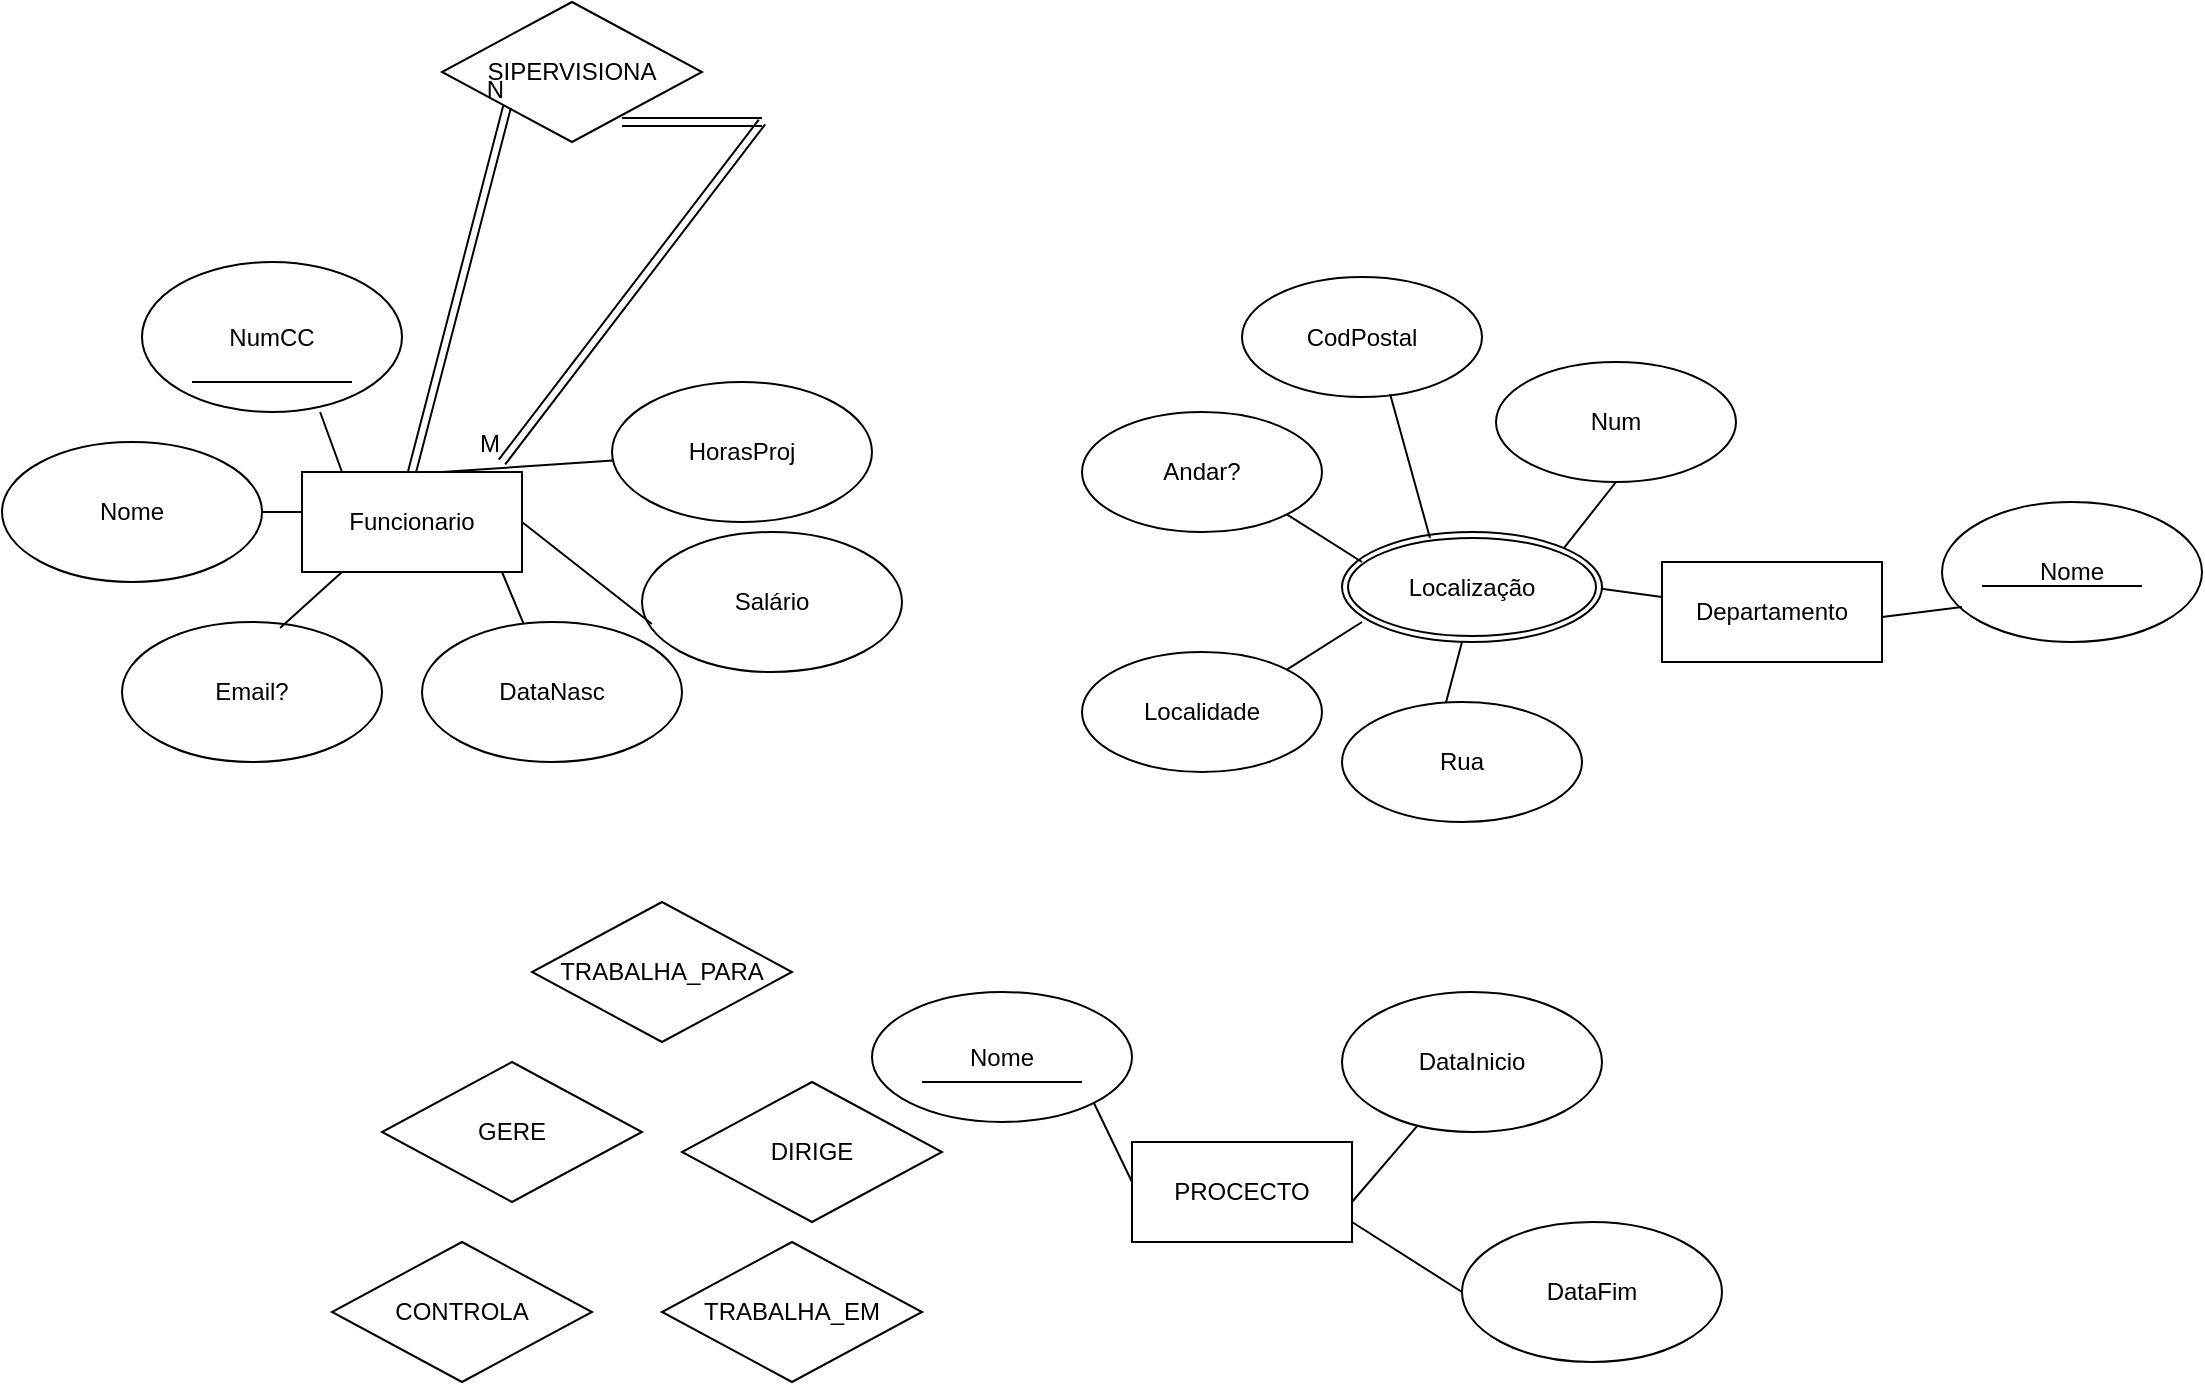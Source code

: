 <mxfile version="28.2.3">
  <diagram name="Página-1" id="ty4T6BETJSiOEMqTfMGO">
    <mxGraphModel dx="1426" dy="785" grid="1" gridSize="10" guides="1" tooltips="1" connect="1" arrows="1" fold="1" page="1" pageScale="1" pageWidth="1654" pageHeight="2336" math="0" shadow="0">
      <root>
        <mxCell id="0" />
        <mxCell id="1" parent="0" />
        <mxCell id="D6eEvAZ0RT7tWCVIShG_-5" value="Funcionario" style="whiteSpace=wrap;html=1;align=center;" parent="1" vertex="1">
          <mxGeometry x="230" y="355" width="110" height="50" as="geometry" />
        </mxCell>
        <mxCell id="D6eEvAZ0RT7tWCVIShG_-6" value="PROCECTO" style="whiteSpace=wrap;html=1;align=center;" parent="1" vertex="1">
          <mxGeometry x="645" y="690" width="110" height="50" as="geometry" />
        </mxCell>
        <mxCell id="D6eEvAZ0RT7tWCVIShG_-7" value="Departamento" style="whiteSpace=wrap;html=1;align=center;" parent="1" vertex="1">
          <mxGeometry x="910" y="400" width="110" height="50" as="geometry" />
        </mxCell>
        <mxCell id="D6eEvAZ0RT7tWCVIShG_-9" value="DataNasc" style="ellipse;whiteSpace=wrap;html=1;" parent="1" vertex="1">
          <mxGeometry x="290" y="430" width="130" height="70" as="geometry" />
        </mxCell>
        <mxCell id="D6eEvAZ0RT7tWCVIShG_-10" value="Nome" style="ellipse;whiteSpace=wrap;html=1;" parent="1" vertex="1">
          <mxGeometry x="80" y="340" width="130" height="70" as="geometry" />
        </mxCell>
        <mxCell id="D6eEvAZ0RT7tWCVIShG_-11" value="NumCC" style="ellipse;whiteSpace=wrap;html=1;" parent="1" vertex="1">
          <mxGeometry x="150" y="250" width="130" height="75" as="geometry" />
        </mxCell>
        <mxCell id="D6eEvAZ0RT7tWCVIShG_-12" value="HorasProj" style="ellipse;whiteSpace=wrap;html=1;" parent="1" vertex="1">
          <mxGeometry x="385" y="310" width="130" height="70" as="geometry" />
        </mxCell>
        <mxCell id="D6eEvAZ0RT7tWCVIShG_-13" value="Salário" style="ellipse;whiteSpace=wrap;html=1;" parent="1" vertex="1">
          <mxGeometry x="400" y="385" width="130" height="70" as="geometry" />
        </mxCell>
        <mxCell id="D6eEvAZ0RT7tWCVIShG_-14" value="Email?" style="ellipse;whiteSpace=wrap;html=1;" parent="1" vertex="1">
          <mxGeometry x="140" y="430" width="130" height="70" as="geometry" />
        </mxCell>
        <mxCell id="D6eEvAZ0RT7tWCVIShG_-15" value="" style="endArrow=none;html=1;rounded=0;" parent="1" source="D6eEvAZ0RT7tWCVIShG_-10" edge="1">
          <mxGeometry width="50" height="50" relative="1" as="geometry">
            <mxPoint x="210" y="425" as="sourcePoint" />
            <mxPoint x="230" y="375" as="targetPoint" />
          </mxGeometry>
        </mxCell>
        <mxCell id="D6eEvAZ0RT7tWCVIShG_-16" value="" style="endArrow=none;html=1;rounded=0;exitX=1;exitY=0.5;exitDx=0;exitDy=0;entryX=0.038;entryY=0.657;entryDx=0;entryDy=0;entryPerimeter=0;" parent="1" source="D6eEvAZ0RT7tWCVIShG_-5" target="D6eEvAZ0RT7tWCVIShG_-13" edge="1">
          <mxGeometry width="50" height="50" relative="1" as="geometry">
            <mxPoint x="330" y="425" as="sourcePoint" />
            <mxPoint x="380" y="375" as="targetPoint" />
          </mxGeometry>
        </mxCell>
        <mxCell id="D6eEvAZ0RT7tWCVIShG_-17" value="" style="endArrow=none;html=1;rounded=0;" parent="1" source="D6eEvAZ0RT7tWCVIShG_-9" edge="1">
          <mxGeometry width="50" height="50" relative="1" as="geometry">
            <mxPoint x="280" y="455" as="sourcePoint" />
            <mxPoint x="330" y="405" as="targetPoint" />
          </mxGeometry>
        </mxCell>
        <mxCell id="D6eEvAZ0RT7tWCVIShG_-18" value="" style="endArrow=none;html=1;rounded=0;exitX=0.608;exitY=0.043;exitDx=0;exitDy=0;exitPerimeter=0;" parent="1" source="D6eEvAZ0RT7tWCVIShG_-14" edge="1">
          <mxGeometry width="50" height="50" relative="1" as="geometry">
            <mxPoint x="200" y="455" as="sourcePoint" />
            <mxPoint x="250" y="405" as="targetPoint" />
          </mxGeometry>
        </mxCell>
        <mxCell id="D6eEvAZ0RT7tWCVIShG_-19" value="" style="endArrow=none;html=1;rounded=0;" parent="1" target="D6eEvAZ0RT7tWCVIShG_-12" edge="1">
          <mxGeometry width="50" height="50" relative="1" as="geometry">
            <mxPoint x="300" y="355" as="sourcePoint" />
            <mxPoint x="330" y="325" as="targetPoint" />
          </mxGeometry>
        </mxCell>
        <mxCell id="D6eEvAZ0RT7tWCVIShG_-20" value="" style="endArrow=none;html=1;rounded=0;entryX=0.685;entryY=1;entryDx=0;entryDy=0;entryPerimeter=0;" parent="1" target="D6eEvAZ0RT7tWCVIShG_-11" edge="1">
          <mxGeometry width="50" height="50" relative="1" as="geometry">
            <mxPoint x="250" y="355" as="sourcePoint" />
            <mxPoint x="300" y="305" as="targetPoint" />
          </mxGeometry>
        </mxCell>
        <mxCell id="D6eEvAZ0RT7tWCVIShG_-21" value="Nome" style="ellipse;whiteSpace=wrap;html=1;" parent="1" vertex="1">
          <mxGeometry x="1050" y="370" width="130" height="70" as="geometry" />
        </mxCell>
        <mxCell id="D6eEvAZ0RT7tWCVIShG_-22" value="" style="endArrow=none;html=1;rounded=0;exitX=1;exitY=0.5;exitDx=0;exitDy=0;" parent="1" edge="1">
          <mxGeometry width="50" height="50" relative="1" as="geometry">
            <mxPoint x="1020" y="427.5" as="sourcePoint" />
            <mxPoint x="1060" y="422.5" as="targetPoint" />
          </mxGeometry>
        </mxCell>
        <mxCell id="D6eEvAZ0RT7tWCVIShG_-24" value="" style="endArrow=none;html=1;rounded=0;entryX=0.977;entryY=0.686;entryDx=0;entryDy=0;entryPerimeter=0;" parent="1" source="D6eEvAZ0RT7tWCVIShG_-7" edge="1">
          <mxGeometry width="50" height="50" relative="1" as="geometry">
            <mxPoint x="839.289" y="475" as="sourcePoint" />
            <mxPoint x="877.01" y="413.02" as="targetPoint" />
          </mxGeometry>
        </mxCell>
        <mxCell id="D6eEvAZ0RT7tWCVIShG_-27" value="Localização" style="ellipse;shape=doubleEllipse;margin=3;whiteSpace=wrap;html=1;align=center;" parent="1" vertex="1">
          <mxGeometry x="750" y="385" width="130" height="55" as="geometry" />
        </mxCell>
        <mxCell id="D6eEvAZ0RT7tWCVIShG_-28" value="DataInicio" style="ellipse;whiteSpace=wrap;html=1;" parent="1" vertex="1">
          <mxGeometry x="750" y="615" width="130" height="70" as="geometry" />
        </mxCell>
        <mxCell id="D6eEvAZ0RT7tWCVIShG_-29" value="Nome" style="ellipse;whiteSpace=wrap;html=1;" parent="1" vertex="1">
          <mxGeometry x="515" y="615" width="130" height="65" as="geometry" />
        </mxCell>
        <mxCell id="D6eEvAZ0RT7tWCVIShG_-34" value="" style="endArrow=none;html=1;rounded=0;exitX=1;exitY=1;exitDx=0;exitDy=0;" parent="1" source="D6eEvAZ0RT7tWCVIShG_-29" edge="1">
          <mxGeometry width="50" height="50" relative="1" as="geometry">
            <mxPoint x="595" y="760" as="sourcePoint" />
            <mxPoint x="645" y="710" as="targetPoint" />
          </mxGeometry>
        </mxCell>
        <mxCell id="D6eEvAZ0RT7tWCVIShG_-35" value="" style="endArrow=none;html=1;rounded=0;" parent="1" target="D6eEvAZ0RT7tWCVIShG_-28" edge="1">
          <mxGeometry width="50" height="50" relative="1" as="geometry">
            <mxPoint x="755" y="720" as="sourcePoint" />
            <mxPoint x="805" y="670" as="targetPoint" />
          </mxGeometry>
        </mxCell>
        <mxCell id="D6eEvAZ0RT7tWCVIShG_-39" value="" style="endArrow=none;html=1;rounded=0;" parent="1" edge="1">
          <mxGeometry width="50" height="50" relative="1" as="geometry">
            <mxPoint x="175" y="310" as="sourcePoint" />
            <mxPoint x="255" y="310" as="targetPoint" />
          </mxGeometry>
        </mxCell>
        <mxCell id="D6eEvAZ0RT7tWCVIShG_-47" value="" style="endArrow=none;html=1;rounded=0;entryX=0.5;entryY=1;entryDx=0;entryDy=0;exitX=1;exitY=0;exitDx=0;exitDy=0;" parent="1" edge="1" target="D6eEvAZ0RT7tWCVIShG_-49" source="D6eEvAZ0RT7tWCVIShG_-27">
          <mxGeometry width="50" height="50" relative="1" as="geometry">
            <mxPoint x="830" y="390" as="sourcePoint" />
            <mxPoint x="830" y="340" as="targetPoint" />
          </mxGeometry>
        </mxCell>
        <mxCell id="D6eEvAZ0RT7tWCVIShG_-48" value="" style="endArrow=none;html=1;rounded=0;exitX=0.425;exitY=0.067;exitDx=0;exitDy=0;exitPerimeter=0;" parent="1" source="D6eEvAZ0RT7tWCVIShG_-50" edge="1">
          <mxGeometry width="50" height="50" relative="1" as="geometry">
            <mxPoint x="800" y="490" as="sourcePoint" />
            <mxPoint x="810" y="440" as="targetPoint" />
          </mxGeometry>
        </mxCell>
        <mxCell id="D6eEvAZ0RT7tWCVIShG_-49" value="Num" style="ellipse;whiteSpace=wrap;html=1;" parent="1" vertex="1">
          <mxGeometry x="827" y="300" width="120" height="60" as="geometry" />
        </mxCell>
        <mxCell id="D6eEvAZ0RT7tWCVIShG_-50" value="Rua" style="ellipse;whiteSpace=wrap;html=1;" parent="1" vertex="1">
          <mxGeometry x="750" y="470" width="120" height="60" as="geometry" />
        </mxCell>
        <mxCell id="D6eEvAZ0RT7tWCVIShG_-51" value="Andar?" style="ellipse;whiteSpace=wrap;html=1;" parent="1" vertex="1">
          <mxGeometry x="620" y="325" width="120" height="60" as="geometry" />
        </mxCell>
        <mxCell id="D6eEvAZ0RT7tWCVIShG_-52" value="" style="endArrow=none;html=1;rounded=0;exitX=1;exitY=1;exitDx=0;exitDy=0;" parent="1" source="D6eEvAZ0RT7tWCVIShG_-51" edge="1">
          <mxGeometry width="50" height="50" relative="1" as="geometry">
            <mxPoint x="710" y="450" as="sourcePoint" />
            <mxPoint x="760" y="400" as="targetPoint" />
          </mxGeometry>
        </mxCell>
        <mxCell id="D6eEvAZ0RT7tWCVIShG_-53" value="Localidade" style="ellipse;whiteSpace=wrap;html=1;" parent="1" vertex="1">
          <mxGeometry x="620" y="445" width="120" height="60" as="geometry" />
        </mxCell>
        <mxCell id="D6eEvAZ0RT7tWCVIShG_-54" value="" style="endArrow=none;html=1;rounded=0;exitX=1;exitY=0;exitDx=0;exitDy=0;" parent="1" source="D6eEvAZ0RT7tWCVIShG_-53" edge="1">
          <mxGeometry width="50" height="50" relative="1" as="geometry">
            <mxPoint x="710" y="480" as="sourcePoint" />
            <mxPoint x="760" y="430" as="targetPoint" />
          </mxGeometry>
        </mxCell>
        <mxCell id="D6eEvAZ0RT7tWCVIShG_-57" value="" style="endArrow=none;html=1;rounded=0;" parent="1" edge="1">
          <mxGeometry width="50" height="50" relative="1" as="geometry">
            <mxPoint x="1150" y="412" as="sourcePoint" />
            <mxPoint x="1070" y="412" as="targetPoint" />
          </mxGeometry>
        </mxCell>
        <mxCell id="D6eEvAZ0RT7tWCVIShG_-58" value="" style="endArrow=none;html=1;rounded=0;" parent="1" edge="1">
          <mxGeometry width="50" height="50" relative="1" as="geometry">
            <mxPoint x="620" y="660" as="sourcePoint" />
            <mxPoint x="540" y="660" as="targetPoint" />
          </mxGeometry>
        </mxCell>
        <mxCell id="D6eEvAZ0RT7tWCVIShG_-59" value="" style="endArrow=none;html=1;rounded=0;exitX=0;exitY=0.5;exitDx=0;exitDy=0;" parent="1" edge="1" source="D6eEvAZ0RT7tWCVIShG_-60">
          <mxGeometry width="50" height="50" relative="1" as="geometry">
            <mxPoint x="835" y="730" as="sourcePoint" />
            <mxPoint x="755" y="730" as="targetPoint" />
          </mxGeometry>
        </mxCell>
        <mxCell id="D6eEvAZ0RT7tWCVIShG_-60" value="DataFim" style="ellipse;whiteSpace=wrap;html=1;" parent="1" vertex="1">
          <mxGeometry x="810" y="730" width="130" height="70" as="geometry" />
        </mxCell>
        <mxCell id="c3NfUdWc5YNJGg_gzM98-1" value="CodPostal" style="ellipse;whiteSpace=wrap;html=1;" vertex="1" parent="1">
          <mxGeometry x="700" y="257.5" width="120" height="60" as="geometry" />
        </mxCell>
        <mxCell id="c3NfUdWc5YNJGg_gzM98-2" value="" style="endArrow=none;html=1;rounded=0;entryX=0.617;entryY=0.975;entryDx=0;entryDy=0;exitX=1;exitY=0;exitDx=0;exitDy=0;entryPerimeter=0;" edge="1" parent="1" target="c3NfUdWc5YNJGg_gzM98-1">
          <mxGeometry width="50" height="50" relative="1" as="geometry">
            <mxPoint x="794" y="388" as="sourcePoint" />
            <mxPoint x="820" y="355" as="targetPoint" />
            <Array as="points" />
          </mxGeometry>
        </mxCell>
        <mxCell id="c3NfUdWc5YNJGg_gzM98-3" value="SIPERVISIONA" style="shape=rhombus;perimeter=rhombusPerimeter;whiteSpace=wrap;html=1;align=center;" vertex="1" parent="1">
          <mxGeometry x="300" y="120" width="130" height="70" as="geometry" />
        </mxCell>
        <mxCell id="c3NfUdWc5YNJGg_gzM98-4" value="TRABALHA_PARA" style="shape=rhombus;perimeter=rhombusPerimeter;whiteSpace=wrap;html=1;align=center;" vertex="1" parent="1">
          <mxGeometry x="345" y="570" width="130" height="70" as="geometry" />
        </mxCell>
        <mxCell id="c3NfUdWc5YNJGg_gzM98-5" value="GERE" style="shape=rhombus;perimeter=rhombusPerimeter;whiteSpace=wrap;html=1;align=center;" vertex="1" parent="1">
          <mxGeometry x="270" y="650" width="130" height="70" as="geometry" />
        </mxCell>
        <mxCell id="c3NfUdWc5YNJGg_gzM98-6" value="CONTROLA" style="shape=rhombus;perimeter=rhombusPerimeter;whiteSpace=wrap;html=1;align=center;" vertex="1" parent="1">
          <mxGeometry x="245" y="740" width="130" height="70" as="geometry" />
        </mxCell>
        <mxCell id="c3NfUdWc5YNJGg_gzM98-7" value="DIRIGE" style="shape=rhombus;perimeter=rhombusPerimeter;whiteSpace=wrap;html=1;align=center;" vertex="1" parent="1">
          <mxGeometry x="420" y="660" width="130" height="70" as="geometry" />
        </mxCell>
        <mxCell id="c3NfUdWc5YNJGg_gzM98-8" value="TRABALHA_EM" style="shape=rhombus;perimeter=rhombusPerimeter;whiteSpace=wrap;html=1;align=center;" vertex="1" parent="1">
          <mxGeometry x="410" y="740" width="130" height="70" as="geometry" />
        </mxCell>
        <mxCell id="c3NfUdWc5YNJGg_gzM98-9" value="" style="shape=link;html=1;rounded=0;entryX=0;entryY=1;entryDx=0;entryDy=0;exitX=0.5;exitY=0;exitDx=0;exitDy=0;" edge="1" parent="1" source="D6eEvAZ0RT7tWCVIShG_-5" target="c3NfUdWc5YNJGg_gzM98-3">
          <mxGeometry relative="1" as="geometry">
            <mxPoint x="270" y="350" as="sourcePoint" />
            <mxPoint x="430" y="350" as="targetPoint" />
          </mxGeometry>
        </mxCell>
        <mxCell id="c3NfUdWc5YNJGg_gzM98-10" value="N" style="resizable=0;html=1;whiteSpace=wrap;align=right;verticalAlign=bottom;" connectable="0" vertex="1" parent="c3NfUdWc5YNJGg_gzM98-9">
          <mxGeometry x="1" relative="1" as="geometry" />
        </mxCell>
        <mxCell id="c3NfUdWc5YNJGg_gzM98-11" value="" style="shape=link;html=1;rounded=0;" edge="1" parent="1">
          <mxGeometry relative="1" as="geometry">
            <mxPoint x="390" y="180" as="sourcePoint" />
            <mxPoint x="460" y="180" as="targetPoint" />
          </mxGeometry>
        </mxCell>
        <mxCell id="c3NfUdWc5YNJGg_gzM98-12" value="" style="resizable=0;html=1;whiteSpace=wrap;align=right;verticalAlign=bottom;" connectable="0" vertex="1" parent="c3NfUdWc5YNJGg_gzM98-11">
          <mxGeometry x="1" relative="1" as="geometry" />
        </mxCell>
        <mxCell id="c3NfUdWc5YNJGg_gzM98-13" value="" style="shape=link;html=1;rounded=0;" edge="1" parent="1">
          <mxGeometry relative="1" as="geometry">
            <mxPoint x="460" y="180" as="sourcePoint" />
            <mxPoint x="330" y="350" as="targetPoint" />
          </mxGeometry>
        </mxCell>
        <mxCell id="c3NfUdWc5YNJGg_gzM98-14" value="M" style="resizable=0;html=1;whiteSpace=wrap;align=right;verticalAlign=bottom;" connectable="0" vertex="1" parent="c3NfUdWc5YNJGg_gzM98-13">
          <mxGeometry x="1" relative="1" as="geometry" />
        </mxCell>
      </root>
    </mxGraphModel>
  </diagram>
</mxfile>
